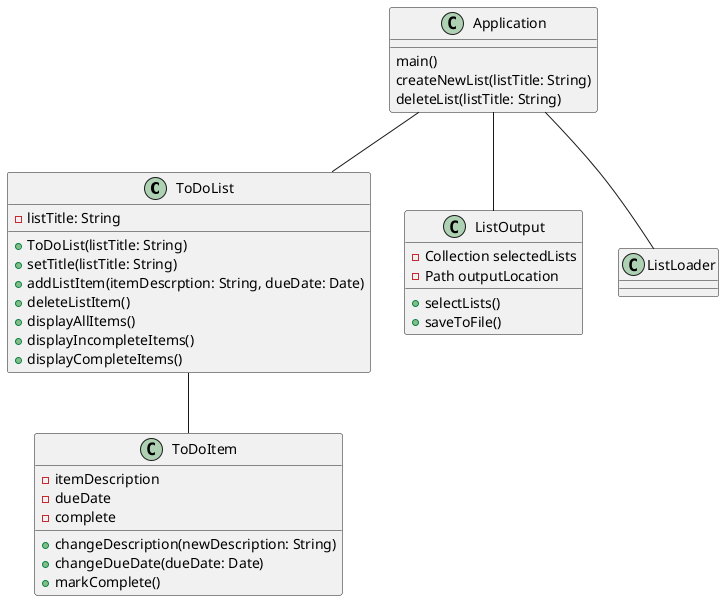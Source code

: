 @startuml


class ToDoList{
-listTitle: String
    ' must be min 3 chars
+ToDoList(listTitle: String)
+setTitle(listTitle: String)
+addListItem(itemDescrption: String, dueDate: Date)
+deleteListItem()
+displayAllItems()
+displayIncompleteItems()
+displayCompleteItems()
}

class ToDoItem{
-itemDescription
-dueDate
    ' formatted YYY-MM-DD
-complete
+changeDescription(newDescription: String)
+changeDueDate(dueDate: Date)
+markComplete()
}

class ListOutput{
-Collection selectedLists
-Path outputLocation
+selectLists()
+saveToFile()
}

class ListLoader{

}

class Application{
main()
createNewList(listTitle: String)
deleteList(listTitle: String)
}

Application -- ToDoList
ToDoList -- ToDoItem
Application -- ListOutput
Application -- ListLoader

@enduml